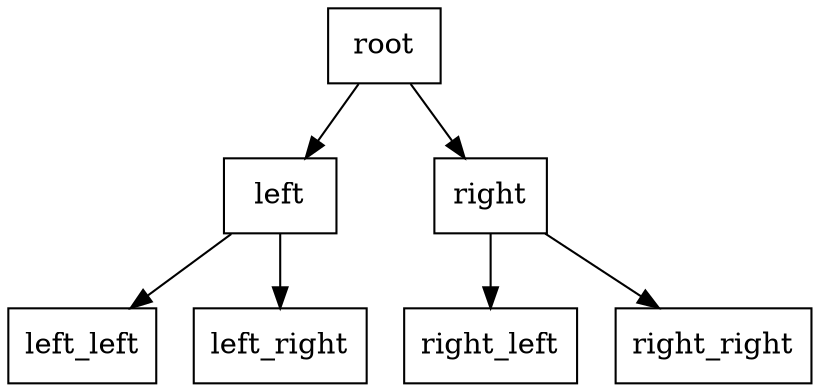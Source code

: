 digraph G {
  
  node[shape=rectangle]
    
  root  -> left;
  root  -> right;
  left  -> left_left;
  left  -> left_right;
  right -> right_left;
  right -> right_right;
                
}
